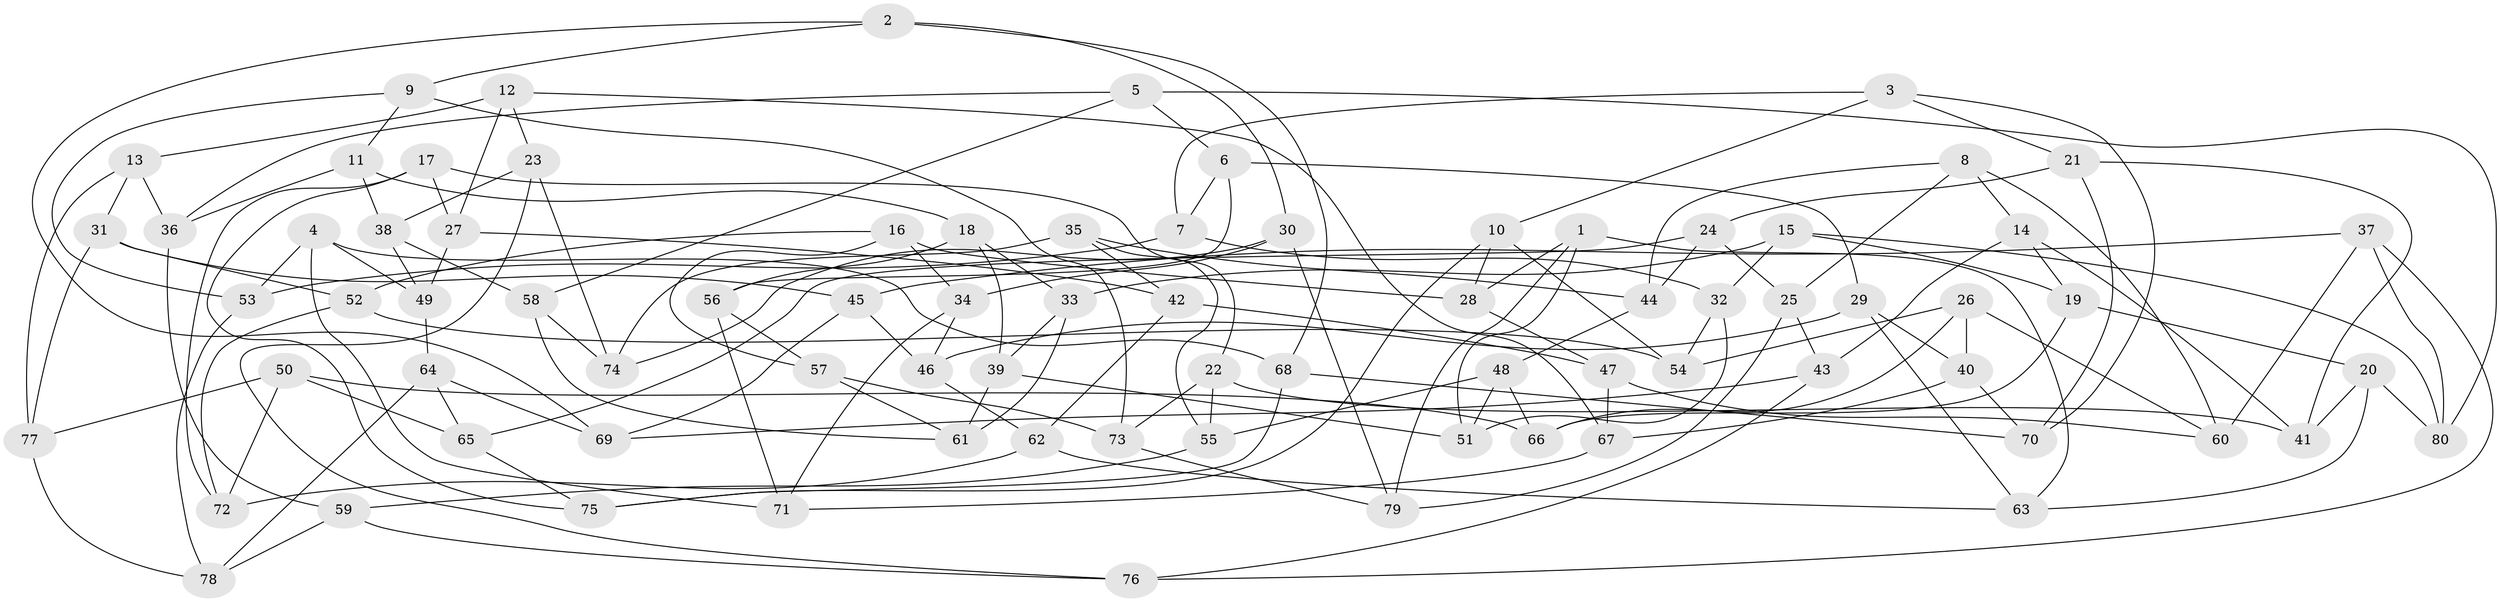// coarse degree distribution, {6: 0.125, 14: 0.025, 5: 0.1, 4: 0.425, 11: 0.025, 9: 0.075, 7: 0.075, 8: 0.075, 3: 0.075}
// Generated by graph-tools (version 1.1) at 2025/20/03/04/25 18:20:44]
// undirected, 80 vertices, 160 edges
graph export_dot {
graph [start="1"]
  node [color=gray90,style=filled];
  1;
  2;
  3;
  4;
  5;
  6;
  7;
  8;
  9;
  10;
  11;
  12;
  13;
  14;
  15;
  16;
  17;
  18;
  19;
  20;
  21;
  22;
  23;
  24;
  25;
  26;
  27;
  28;
  29;
  30;
  31;
  32;
  33;
  34;
  35;
  36;
  37;
  38;
  39;
  40;
  41;
  42;
  43;
  44;
  45;
  46;
  47;
  48;
  49;
  50;
  51;
  52;
  53;
  54;
  55;
  56;
  57;
  58;
  59;
  60;
  61;
  62;
  63;
  64;
  65;
  66;
  67;
  68;
  69;
  70;
  71;
  72;
  73;
  74;
  75;
  76;
  77;
  78;
  79;
  80;
  1 -- 28;
  1 -- 79;
  1 -- 63;
  1 -- 51;
  2 -- 30;
  2 -- 69;
  2 -- 9;
  2 -- 68;
  3 -- 7;
  3 -- 70;
  3 -- 10;
  3 -- 21;
  4 -- 71;
  4 -- 68;
  4 -- 49;
  4 -- 53;
  5 -- 6;
  5 -- 58;
  5 -- 36;
  5 -- 80;
  6 -- 7;
  6 -- 29;
  6 -- 56;
  7 -- 32;
  7 -- 53;
  8 -- 60;
  8 -- 25;
  8 -- 44;
  8 -- 14;
  9 -- 11;
  9 -- 53;
  9 -- 73;
  10 -- 54;
  10 -- 75;
  10 -- 28;
  11 -- 38;
  11 -- 18;
  11 -- 36;
  12 -- 23;
  12 -- 67;
  12 -- 13;
  12 -- 27;
  13 -- 77;
  13 -- 31;
  13 -- 36;
  14 -- 19;
  14 -- 43;
  14 -- 41;
  15 -- 19;
  15 -- 32;
  15 -- 80;
  15 -- 33;
  16 -- 28;
  16 -- 34;
  16 -- 57;
  16 -- 52;
  17 -- 27;
  17 -- 22;
  17 -- 72;
  17 -- 75;
  18 -- 56;
  18 -- 33;
  18 -- 39;
  19 -- 20;
  19 -- 66;
  20 -- 63;
  20 -- 80;
  20 -- 41;
  21 -- 41;
  21 -- 70;
  21 -- 24;
  22 -- 41;
  22 -- 55;
  22 -- 73;
  23 -- 74;
  23 -- 76;
  23 -- 38;
  24 -- 44;
  24 -- 65;
  24 -- 25;
  25 -- 43;
  25 -- 79;
  26 -- 40;
  26 -- 66;
  26 -- 60;
  26 -- 54;
  27 -- 42;
  27 -- 49;
  28 -- 47;
  29 -- 63;
  29 -- 46;
  29 -- 40;
  30 -- 79;
  30 -- 74;
  30 -- 34;
  31 -- 77;
  31 -- 52;
  31 -- 45;
  32 -- 51;
  32 -- 54;
  33 -- 61;
  33 -- 39;
  34 -- 46;
  34 -- 71;
  35 -- 55;
  35 -- 44;
  35 -- 42;
  35 -- 74;
  36 -- 59;
  37 -- 60;
  37 -- 76;
  37 -- 45;
  37 -- 80;
  38 -- 49;
  38 -- 58;
  39 -- 51;
  39 -- 61;
  40 -- 70;
  40 -- 67;
  42 -- 62;
  42 -- 47;
  43 -- 69;
  43 -- 76;
  44 -- 48;
  45 -- 69;
  45 -- 46;
  46 -- 62;
  47 -- 67;
  47 -- 60;
  48 -- 51;
  48 -- 66;
  48 -- 55;
  49 -- 64;
  50 -- 72;
  50 -- 77;
  50 -- 65;
  50 -- 66;
  52 -- 72;
  52 -- 54;
  53 -- 78;
  55 -- 59;
  56 -- 57;
  56 -- 71;
  57 -- 73;
  57 -- 61;
  58 -- 61;
  58 -- 74;
  59 -- 78;
  59 -- 76;
  62 -- 72;
  62 -- 63;
  64 -- 78;
  64 -- 69;
  64 -- 65;
  65 -- 75;
  67 -- 71;
  68 -- 70;
  68 -- 75;
  73 -- 79;
  77 -- 78;
}
